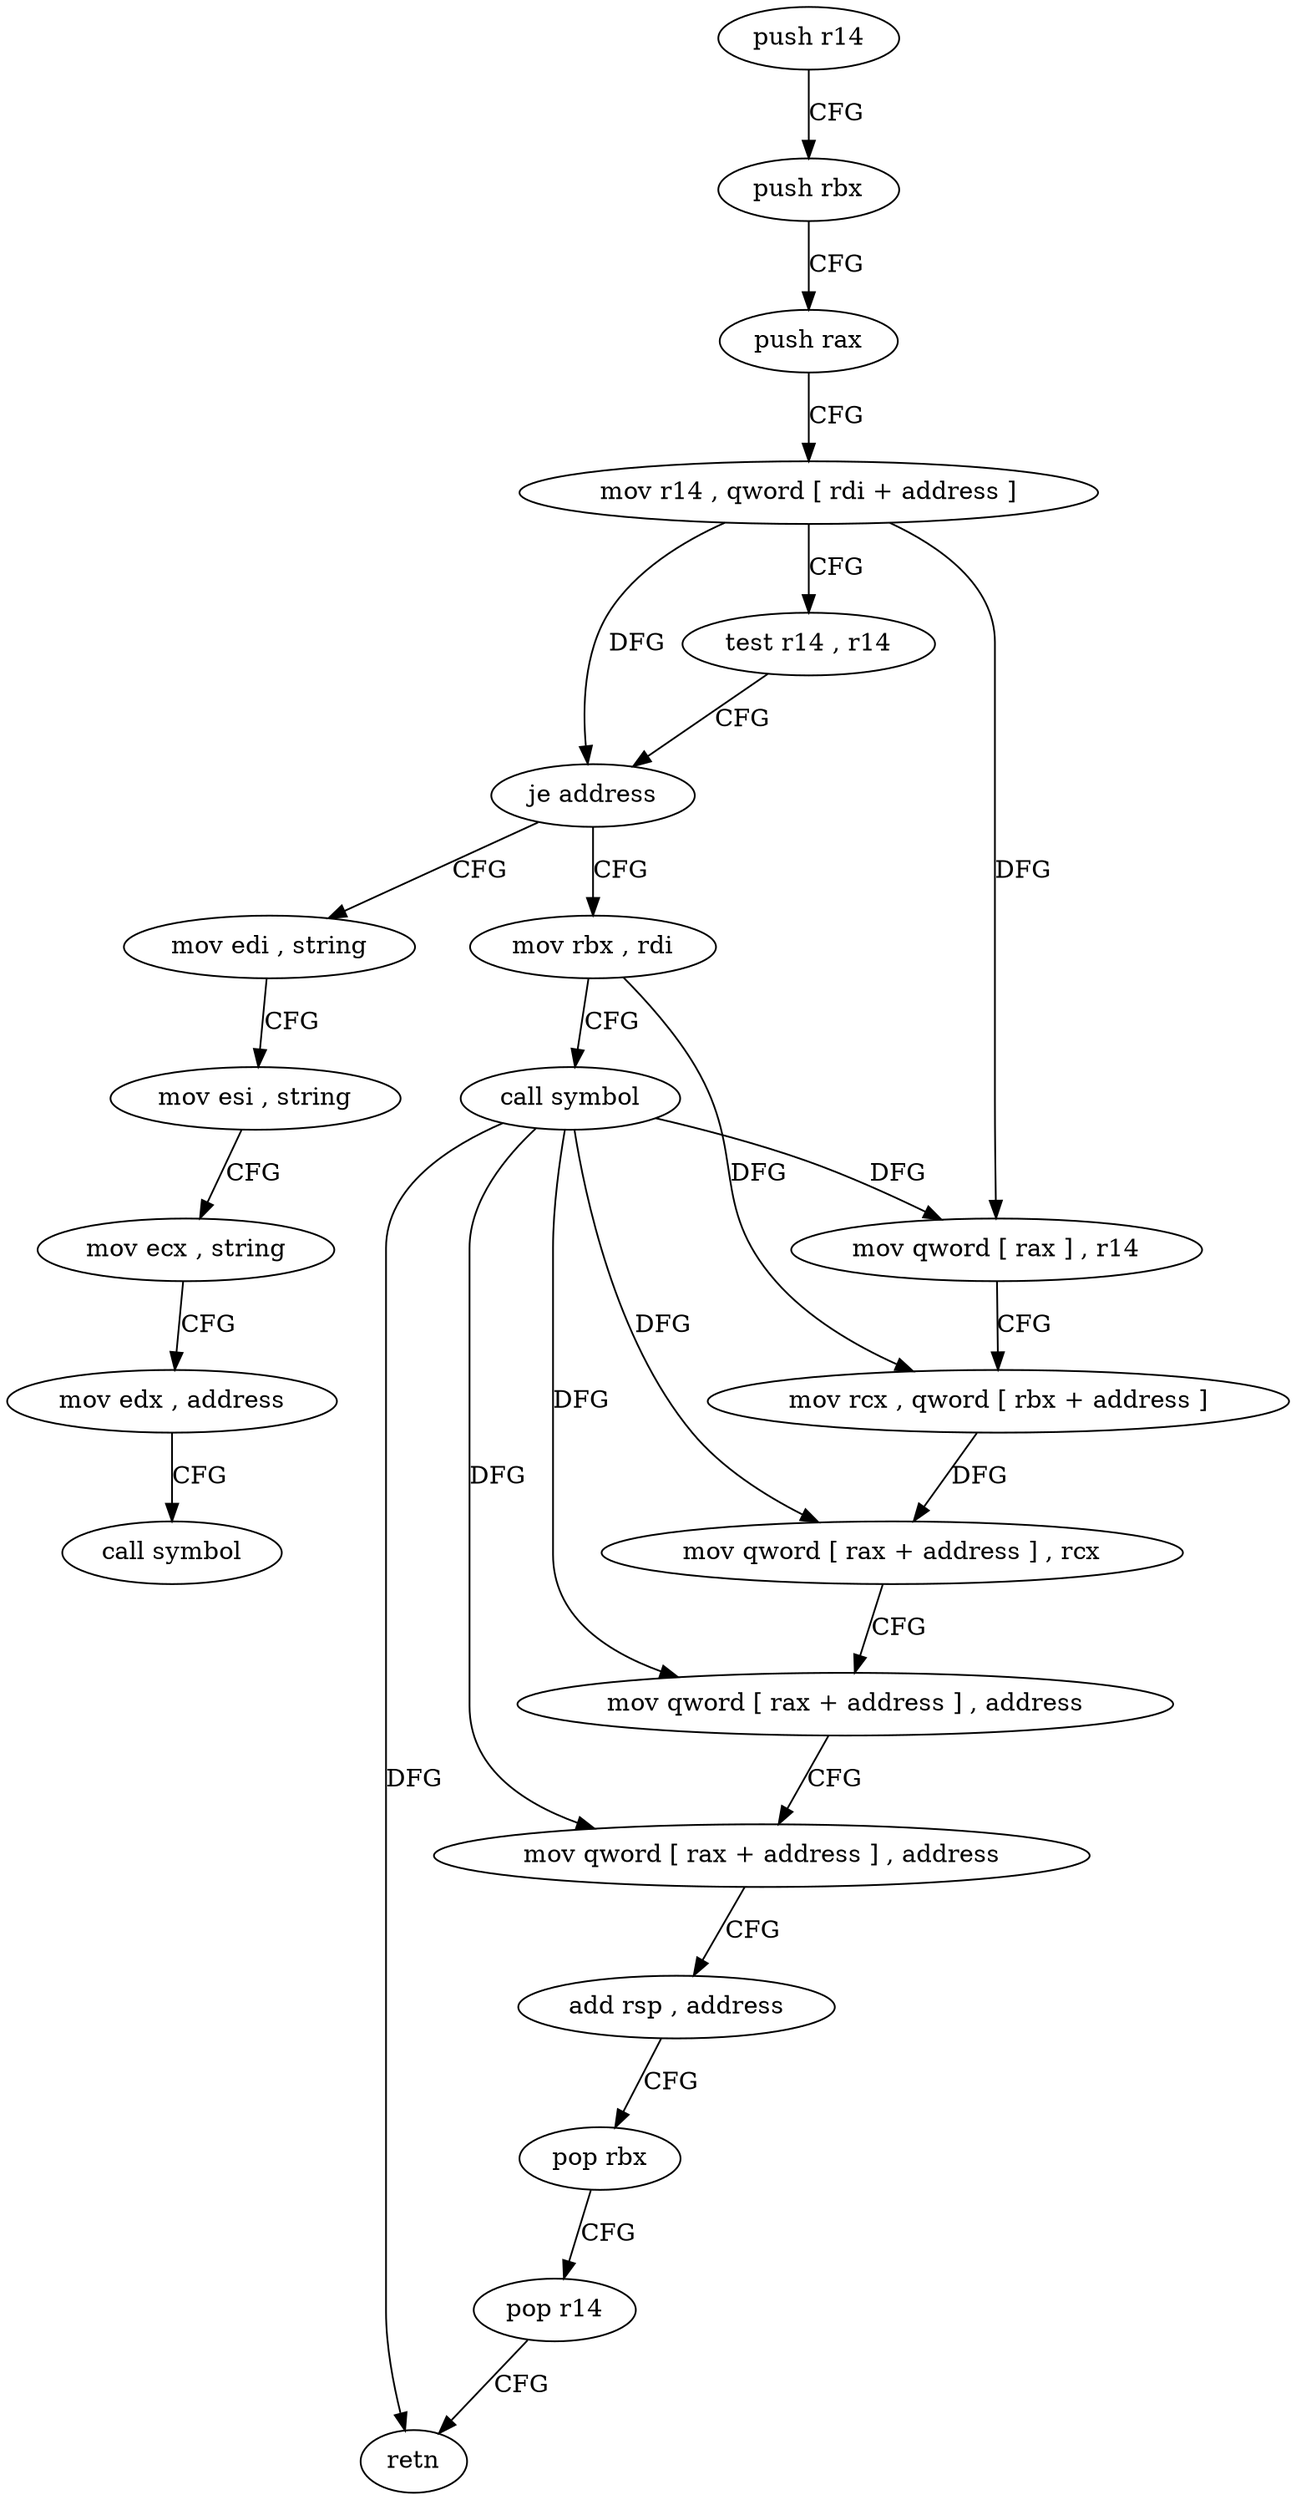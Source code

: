 digraph "func" {
"4227328" [label = "push r14" ]
"4227330" [label = "push rbx" ]
"4227331" [label = "push rax" ]
"4227332" [label = "mov r14 , qword [ rdi + address ]" ]
"4227336" [label = "test r14 , r14" ]
"4227339" [label = "je address" ]
"4227384" [label = "mov edi , string" ]
"4227341" [label = "mov rbx , rdi" ]
"4227389" [label = "mov esi , string" ]
"4227394" [label = "mov ecx , string" ]
"4227399" [label = "mov edx , address" ]
"4227404" [label = "call symbol" ]
"4227344" [label = "call symbol" ]
"4227349" [label = "mov qword [ rax ] , r14" ]
"4227352" [label = "mov rcx , qword [ rbx + address ]" ]
"4227356" [label = "mov qword [ rax + address ] , rcx" ]
"4227360" [label = "mov qword [ rax + address ] , address" ]
"4227368" [label = "mov qword [ rax + address ] , address" ]
"4227376" [label = "add rsp , address" ]
"4227380" [label = "pop rbx" ]
"4227381" [label = "pop r14" ]
"4227383" [label = "retn" ]
"4227328" -> "4227330" [ label = "CFG" ]
"4227330" -> "4227331" [ label = "CFG" ]
"4227331" -> "4227332" [ label = "CFG" ]
"4227332" -> "4227336" [ label = "CFG" ]
"4227332" -> "4227339" [ label = "DFG" ]
"4227332" -> "4227349" [ label = "DFG" ]
"4227336" -> "4227339" [ label = "CFG" ]
"4227339" -> "4227384" [ label = "CFG" ]
"4227339" -> "4227341" [ label = "CFG" ]
"4227384" -> "4227389" [ label = "CFG" ]
"4227341" -> "4227344" [ label = "CFG" ]
"4227341" -> "4227352" [ label = "DFG" ]
"4227389" -> "4227394" [ label = "CFG" ]
"4227394" -> "4227399" [ label = "CFG" ]
"4227399" -> "4227404" [ label = "CFG" ]
"4227344" -> "4227349" [ label = "DFG" ]
"4227344" -> "4227356" [ label = "DFG" ]
"4227344" -> "4227360" [ label = "DFG" ]
"4227344" -> "4227368" [ label = "DFG" ]
"4227344" -> "4227383" [ label = "DFG" ]
"4227349" -> "4227352" [ label = "CFG" ]
"4227352" -> "4227356" [ label = "DFG" ]
"4227356" -> "4227360" [ label = "CFG" ]
"4227360" -> "4227368" [ label = "CFG" ]
"4227368" -> "4227376" [ label = "CFG" ]
"4227376" -> "4227380" [ label = "CFG" ]
"4227380" -> "4227381" [ label = "CFG" ]
"4227381" -> "4227383" [ label = "CFG" ]
}
